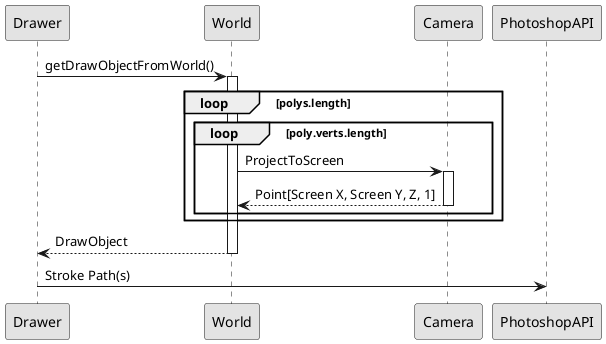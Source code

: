 @startuml drawSequence
skinparam {
    monochrome true
    padding 1
}
Drawer->World: getDrawObjectFromWorld()
activate World
loop polys.length
    loop poly.verts.length
    World -> Camera : ProjectToScreen
    activate Camera
    return Point[Screen X, Screen Y, Z, 1]
    end
end

return DrawObject
Drawer -> PhotoshopAPI : Stroke Path(s)
@enduml